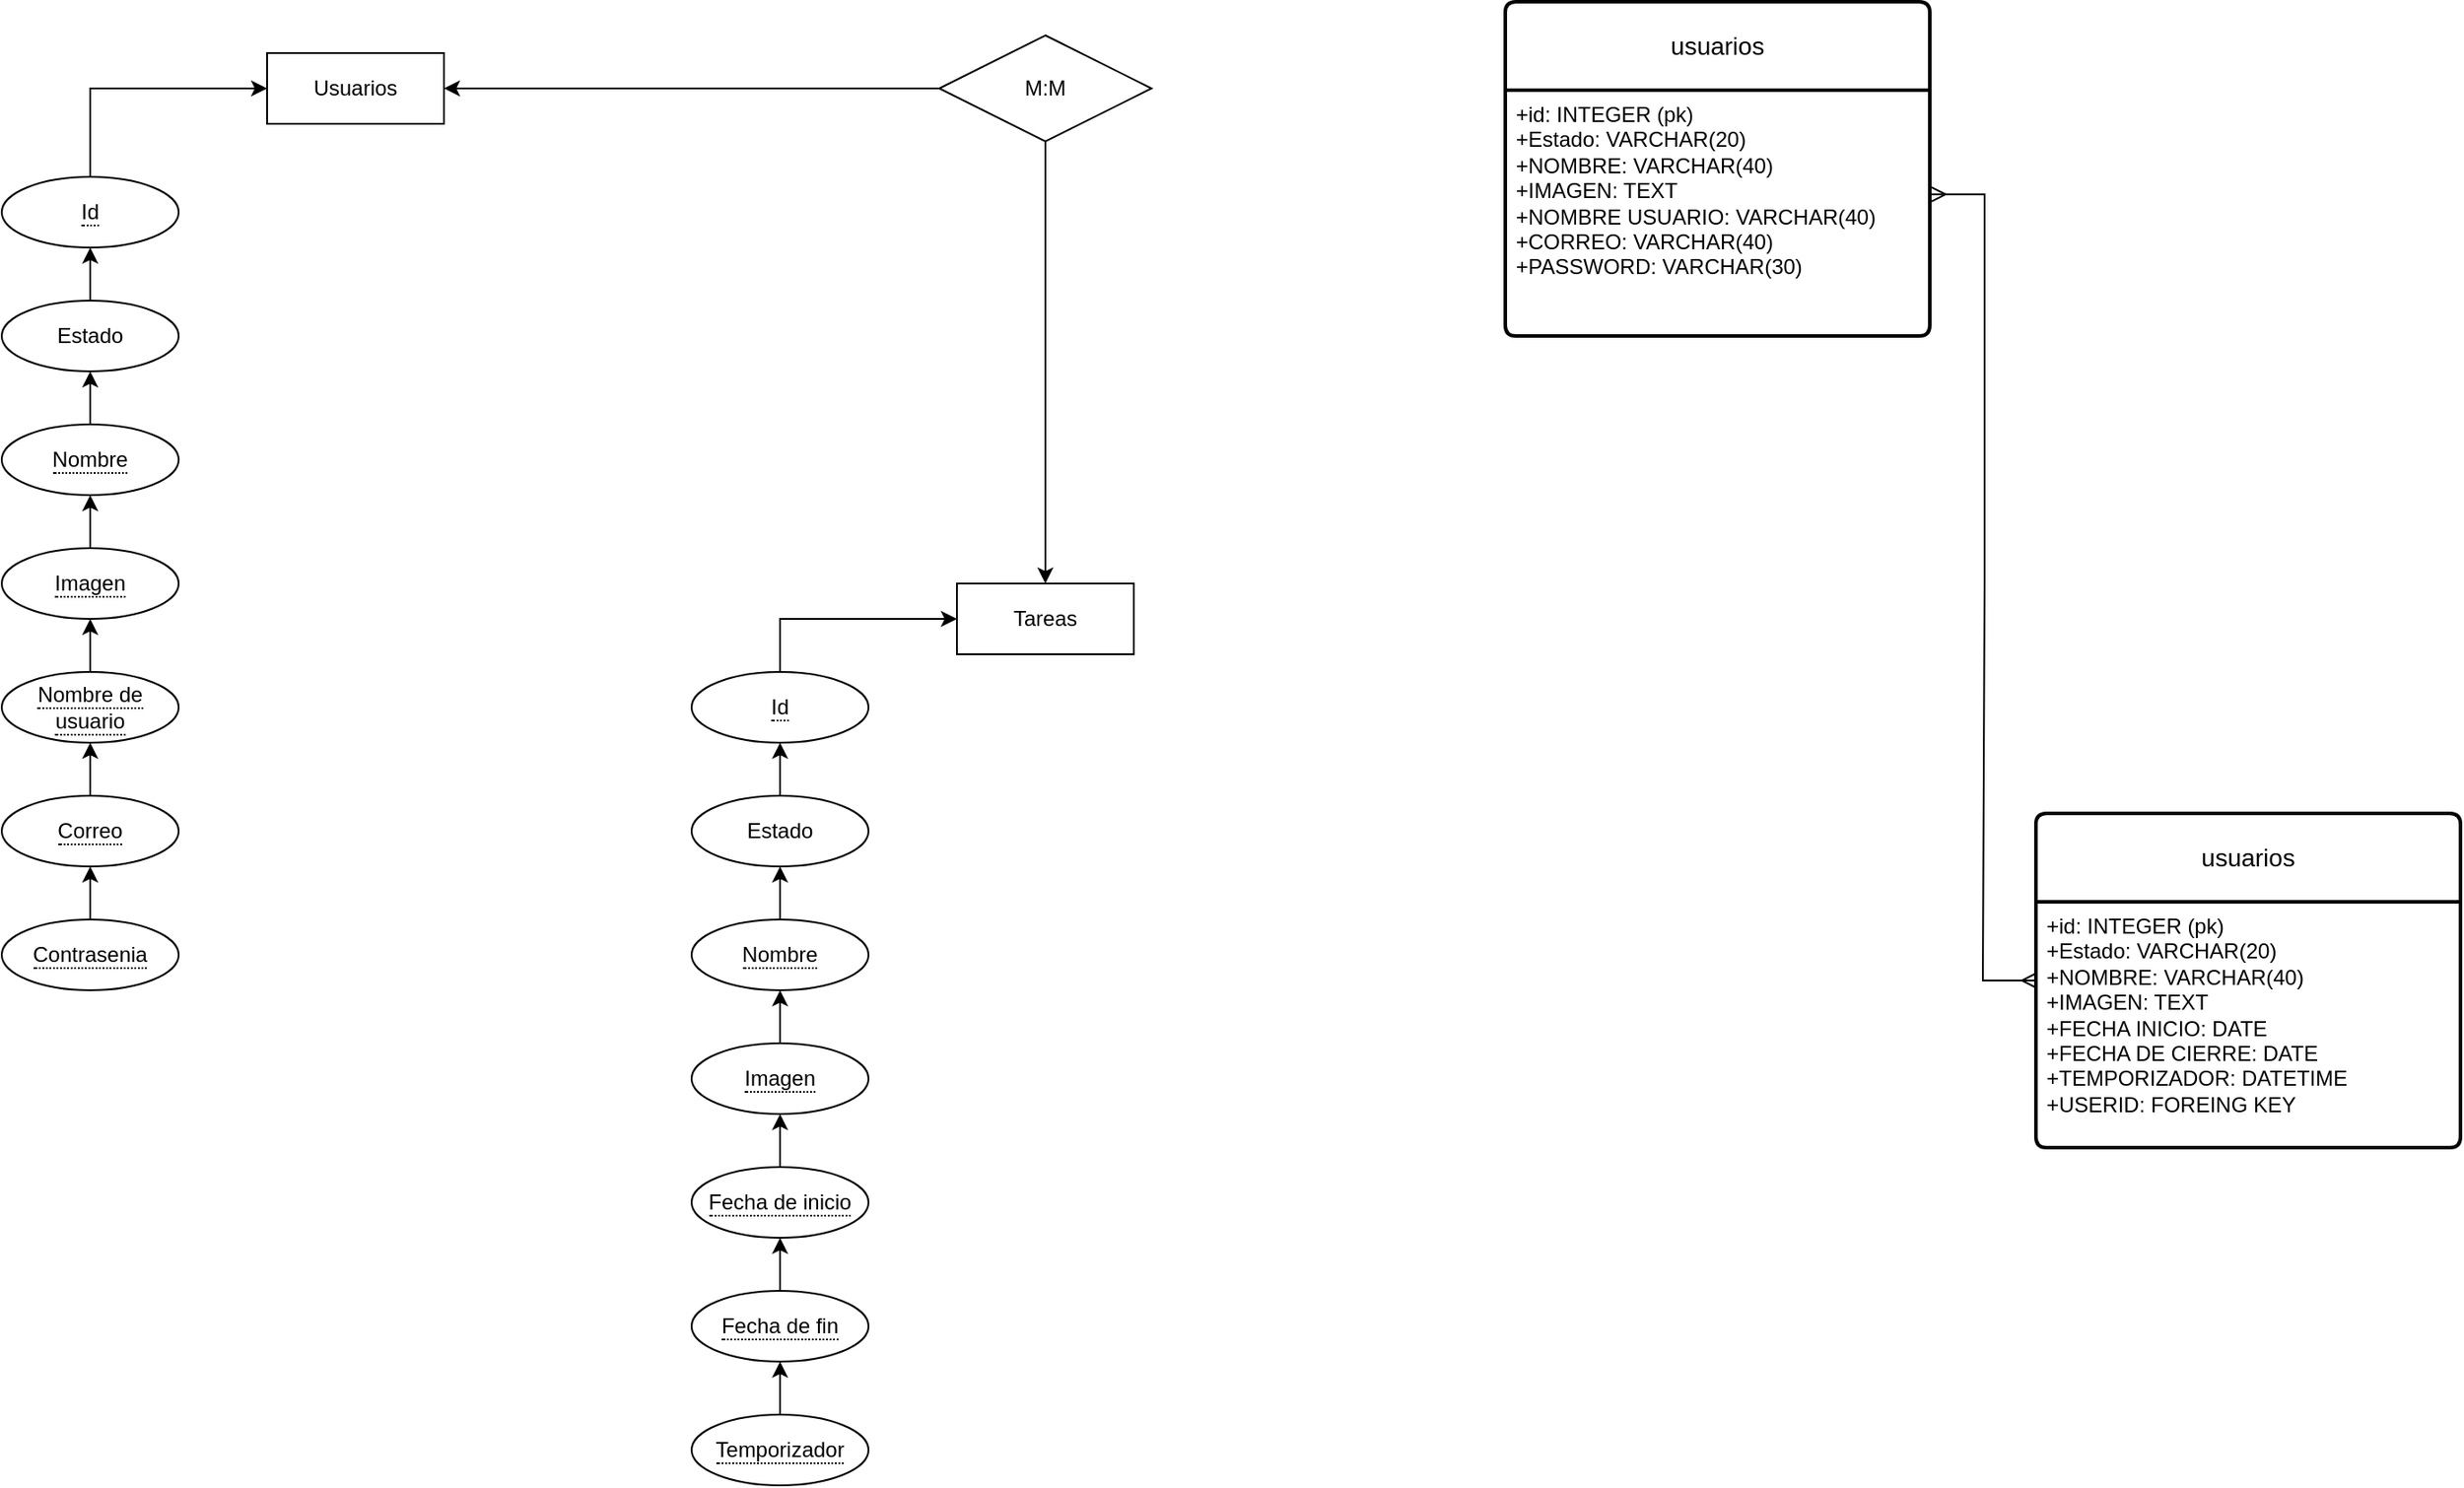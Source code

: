 <mxfile version="22.1.21" type="github">
  <diagram name="Página-1" id="t9sZGeA3UtfjvMpdHqfp">
    <mxGraphModel dx="1434" dy="746" grid="1" gridSize="10" guides="1" tooltips="1" connect="1" arrows="1" fold="1" page="1" pageScale="1" pageWidth="827" pageHeight="1169" math="0" shadow="0">
      <root>
        <mxCell id="0" />
        <mxCell id="1" parent="0" />
        <mxCell id="4ciez_hd8-WoxLsswLyC-1" value="Usuarios" style="whiteSpace=wrap;html=1;align=center;" parent="1" vertex="1">
          <mxGeometry x="220" y="100" width="100" height="40" as="geometry" />
        </mxCell>
        <mxCell id="4ciez_hd8-WoxLsswLyC-2" value="Tareas" style="whiteSpace=wrap;html=1;align=center;" parent="1" vertex="1">
          <mxGeometry x="610" y="400" width="100" height="40" as="geometry" />
        </mxCell>
        <mxCell id="4ciez_hd8-WoxLsswLyC-20" style="edgeStyle=orthogonalEdgeStyle;rounded=0;orthogonalLoop=1;jettySize=auto;html=1;entryX=0;entryY=0.5;entryDx=0;entryDy=0;" parent="1" source="4ciez_hd8-WoxLsswLyC-6" target="4ciez_hd8-WoxLsswLyC-1" edge="1">
          <mxGeometry relative="1" as="geometry">
            <Array as="points">
              <mxPoint x="120" y="120" />
            </Array>
          </mxGeometry>
        </mxCell>
        <mxCell id="4ciez_hd8-WoxLsswLyC-6" value="&lt;span style=&quot;border-bottom: 1px dotted&quot;&gt;Id&lt;/span&gt;" style="ellipse;whiteSpace=wrap;html=1;align=center;" parent="1" vertex="1">
          <mxGeometry x="70" y="170" width="100" height="40" as="geometry" />
        </mxCell>
        <mxCell id="4ciez_hd8-WoxLsswLyC-19" style="edgeStyle=orthogonalEdgeStyle;rounded=0;orthogonalLoop=1;jettySize=auto;html=1;" parent="1" source="4ciez_hd8-WoxLsswLyC-7" target="4ciez_hd8-WoxLsswLyC-6" edge="1">
          <mxGeometry relative="1" as="geometry" />
        </mxCell>
        <mxCell id="4ciez_hd8-WoxLsswLyC-7" value="Estado" style="ellipse;whiteSpace=wrap;html=1;align=center;" parent="1" vertex="1">
          <mxGeometry x="70" y="240" width="100" height="40" as="geometry" />
        </mxCell>
        <mxCell id="4ciez_hd8-WoxLsswLyC-18" style="edgeStyle=orthogonalEdgeStyle;rounded=0;orthogonalLoop=1;jettySize=auto;html=1;" parent="1" source="4ciez_hd8-WoxLsswLyC-8" target="4ciez_hd8-WoxLsswLyC-7" edge="1">
          <mxGeometry relative="1" as="geometry" />
        </mxCell>
        <mxCell id="4ciez_hd8-WoxLsswLyC-8" value="&lt;span style=&quot;border-bottom: 1px dotted&quot;&gt;Nombre&lt;/span&gt;" style="ellipse;whiteSpace=wrap;html=1;align=center;" parent="1" vertex="1">
          <mxGeometry x="70" y="310" width="100" height="40" as="geometry" />
        </mxCell>
        <mxCell id="4ciez_hd8-WoxLsswLyC-17" style="edgeStyle=orthogonalEdgeStyle;rounded=0;orthogonalLoop=1;jettySize=auto;html=1;" parent="1" source="4ciez_hd8-WoxLsswLyC-9" target="4ciez_hd8-WoxLsswLyC-8" edge="1">
          <mxGeometry relative="1" as="geometry" />
        </mxCell>
        <mxCell id="4ciez_hd8-WoxLsswLyC-9" value="&lt;span style=&quot;border-bottom: 1px dotted&quot;&gt;Imagen&lt;/span&gt;" style="ellipse;whiteSpace=wrap;html=1;align=center;" parent="1" vertex="1">
          <mxGeometry x="70" y="380" width="100" height="40" as="geometry" />
        </mxCell>
        <mxCell id="4ciez_hd8-WoxLsswLyC-16" style="edgeStyle=orthogonalEdgeStyle;rounded=0;orthogonalLoop=1;jettySize=auto;html=1;" parent="1" source="4ciez_hd8-WoxLsswLyC-10" target="4ciez_hd8-WoxLsswLyC-9" edge="1">
          <mxGeometry relative="1" as="geometry" />
        </mxCell>
        <mxCell id="4ciez_hd8-WoxLsswLyC-10" value="&lt;span style=&quot;border-bottom: 1px dotted&quot;&gt;Nombre de usuario&lt;/span&gt;" style="ellipse;whiteSpace=wrap;html=1;align=center;" parent="1" vertex="1">
          <mxGeometry x="70" y="450" width="100" height="40" as="geometry" />
        </mxCell>
        <mxCell id="4ciez_hd8-WoxLsswLyC-15" style="edgeStyle=orthogonalEdgeStyle;rounded=0;orthogonalLoop=1;jettySize=auto;html=1;" parent="1" source="4ciez_hd8-WoxLsswLyC-11" target="4ciez_hd8-WoxLsswLyC-10" edge="1">
          <mxGeometry relative="1" as="geometry" />
        </mxCell>
        <mxCell id="4ciez_hd8-WoxLsswLyC-11" value="&lt;span style=&quot;border-bottom: 1px dotted&quot;&gt;Correo&lt;/span&gt;" style="ellipse;whiteSpace=wrap;html=1;align=center;" parent="1" vertex="1">
          <mxGeometry x="70" y="520" width="100" height="40" as="geometry" />
        </mxCell>
        <mxCell id="4ciez_hd8-WoxLsswLyC-14" style="edgeStyle=orthogonalEdgeStyle;rounded=0;orthogonalLoop=1;jettySize=auto;html=1;entryX=0.5;entryY=1;entryDx=0;entryDy=0;" parent="1" source="4ciez_hd8-WoxLsswLyC-12" target="4ciez_hd8-WoxLsswLyC-11" edge="1">
          <mxGeometry relative="1" as="geometry" />
        </mxCell>
        <mxCell id="4ciez_hd8-WoxLsswLyC-12" value="&lt;span style=&quot;border-bottom: 1px dotted&quot;&gt;Contrasenia&lt;/span&gt;" style="ellipse;whiteSpace=wrap;html=1;align=center;" parent="1" vertex="1">
          <mxGeometry x="70" y="590" width="100" height="40" as="geometry" />
        </mxCell>
        <mxCell id="4ciez_hd8-WoxLsswLyC-34" style="edgeStyle=orthogonalEdgeStyle;rounded=0;orthogonalLoop=1;jettySize=auto;html=1;entryX=0;entryY=0.5;entryDx=0;entryDy=0;" parent="1" source="4ciez_hd8-WoxLsswLyC-21" target="4ciez_hd8-WoxLsswLyC-2" edge="1">
          <mxGeometry relative="1" as="geometry">
            <Array as="points">
              <mxPoint x="510" y="420" />
            </Array>
          </mxGeometry>
        </mxCell>
        <mxCell id="4ciez_hd8-WoxLsswLyC-21" value="&lt;span style=&quot;border-bottom: 1px dotted&quot;&gt;Id&lt;/span&gt;" style="ellipse;whiteSpace=wrap;html=1;align=center;" parent="1" vertex="1">
          <mxGeometry x="460" y="450" width="100" height="40" as="geometry" />
        </mxCell>
        <mxCell id="4ciez_hd8-WoxLsswLyC-22" style="edgeStyle=orthogonalEdgeStyle;rounded=0;orthogonalLoop=1;jettySize=auto;html=1;" parent="1" source="4ciez_hd8-WoxLsswLyC-23" target="4ciez_hd8-WoxLsswLyC-21" edge="1">
          <mxGeometry relative="1" as="geometry" />
        </mxCell>
        <mxCell id="4ciez_hd8-WoxLsswLyC-23" value="Estado" style="ellipse;whiteSpace=wrap;html=1;align=center;" parent="1" vertex="1">
          <mxGeometry x="460" y="520" width="100" height="40" as="geometry" />
        </mxCell>
        <mxCell id="4ciez_hd8-WoxLsswLyC-24" style="edgeStyle=orthogonalEdgeStyle;rounded=0;orthogonalLoop=1;jettySize=auto;html=1;" parent="1" source="4ciez_hd8-WoxLsswLyC-25" target="4ciez_hd8-WoxLsswLyC-23" edge="1">
          <mxGeometry relative="1" as="geometry" />
        </mxCell>
        <mxCell id="4ciez_hd8-WoxLsswLyC-25" value="&lt;span style=&quot;border-bottom: 1px dotted&quot;&gt;Nombre&lt;/span&gt;" style="ellipse;whiteSpace=wrap;html=1;align=center;" parent="1" vertex="1">
          <mxGeometry x="460" y="590" width="100" height="40" as="geometry" />
        </mxCell>
        <mxCell id="4ciez_hd8-WoxLsswLyC-26" style="edgeStyle=orthogonalEdgeStyle;rounded=0;orthogonalLoop=1;jettySize=auto;html=1;" parent="1" source="4ciez_hd8-WoxLsswLyC-27" target="4ciez_hd8-WoxLsswLyC-25" edge="1">
          <mxGeometry relative="1" as="geometry" />
        </mxCell>
        <mxCell id="4ciez_hd8-WoxLsswLyC-27" value="&lt;span style=&quot;border-bottom: 1px dotted&quot;&gt;Imagen&lt;/span&gt;" style="ellipse;whiteSpace=wrap;html=1;align=center;" parent="1" vertex="1">
          <mxGeometry x="460" y="660" width="100" height="40" as="geometry" />
        </mxCell>
        <mxCell id="4ciez_hd8-WoxLsswLyC-28" style="edgeStyle=orthogonalEdgeStyle;rounded=0;orthogonalLoop=1;jettySize=auto;html=1;" parent="1" source="4ciez_hd8-WoxLsswLyC-29" target="4ciez_hd8-WoxLsswLyC-27" edge="1">
          <mxGeometry relative="1" as="geometry" />
        </mxCell>
        <mxCell id="4ciez_hd8-WoxLsswLyC-29" value="&lt;span style=&quot;border-bottom: 1px dotted&quot;&gt;Fecha de inicio&lt;/span&gt;" style="ellipse;whiteSpace=wrap;html=1;align=center;" parent="1" vertex="1">
          <mxGeometry x="460" y="730" width="100" height="40" as="geometry" />
        </mxCell>
        <mxCell id="4ciez_hd8-WoxLsswLyC-30" style="edgeStyle=orthogonalEdgeStyle;rounded=0;orthogonalLoop=1;jettySize=auto;html=1;" parent="1" source="4ciez_hd8-WoxLsswLyC-31" target="4ciez_hd8-WoxLsswLyC-29" edge="1">
          <mxGeometry relative="1" as="geometry" />
        </mxCell>
        <mxCell id="4ciez_hd8-WoxLsswLyC-31" value="&lt;span style=&quot;border-bottom: 1px dotted&quot;&gt;Fecha de fin&lt;/span&gt;" style="ellipse;whiteSpace=wrap;html=1;align=center;" parent="1" vertex="1">
          <mxGeometry x="460" y="800" width="100" height="40" as="geometry" />
        </mxCell>
        <mxCell id="4ciez_hd8-WoxLsswLyC-32" style="edgeStyle=orthogonalEdgeStyle;rounded=0;orthogonalLoop=1;jettySize=auto;html=1;entryX=0.5;entryY=1;entryDx=0;entryDy=0;" parent="1" source="4ciez_hd8-WoxLsswLyC-33" target="4ciez_hd8-WoxLsswLyC-31" edge="1">
          <mxGeometry relative="1" as="geometry" />
        </mxCell>
        <mxCell id="4ciez_hd8-WoxLsswLyC-33" value="&lt;span style=&quot;border-bottom: 1px dotted&quot;&gt;Temporizador&lt;/span&gt;" style="ellipse;whiteSpace=wrap;html=1;align=center;" parent="1" vertex="1">
          <mxGeometry x="460" y="870" width="100" height="40" as="geometry" />
        </mxCell>
        <mxCell id="4ciez_hd8-WoxLsswLyC-39" style="edgeStyle=orthogonalEdgeStyle;rounded=0;orthogonalLoop=1;jettySize=auto;html=1;entryX=1;entryY=0.5;entryDx=0;entryDy=0;" parent="1" source="4ciez_hd8-WoxLsswLyC-35" target="4ciez_hd8-WoxLsswLyC-1" edge="1">
          <mxGeometry relative="1" as="geometry" />
        </mxCell>
        <mxCell id="4ciez_hd8-WoxLsswLyC-40" style="edgeStyle=orthogonalEdgeStyle;rounded=0;orthogonalLoop=1;jettySize=auto;html=1;entryX=0.5;entryY=0;entryDx=0;entryDy=0;" parent="1" source="4ciez_hd8-WoxLsswLyC-35" target="4ciez_hd8-WoxLsswLyC-2" edge="1">
          <mxGeometry relative="1" as="geometry" />
        </mxCell>
        <mxCell id="4ciez_hd8-WoxLsswLyC-35" value="M:M" style="shape=rhombus;perimeter=rhombusPerimeter;whiteSpace=wrap;html=1;align=center;" parent="1" vertex="1">
          <mxGeometry x="600" y="90" width="120" height="60" as="geometry" />
        </mxCell>
        <mxCell id="cdGnJQXptBOP3B12xTY_-1" value="usuarios" style="swimlane;childLayout=stackLayout;horizontal=1;startSize=50;horizontalStack=0;rounded=1;fontSize=14;fontStyle=0;strokeWidth=2;resizeParent=0;resizeLast=1;shadow=0;dashed=0;align=center;arcSize=4;whiteSpace=wrap;html=1;" vertex="1" parent="1">
          <mxGeometry x="920" y="71" width="240" height="189" as="geometry" />
        </mxCell>
        <mxCell id="cdGnJQXptBOP3B12xTY_-2" value="+id: INTEGER (pk)&lt;br&gt;+Estado: VARCHAR(20)&lt;br&gt;+NOMBRE: VARCHAR(40)&lt;br&gt;+IMAGEN: TEXT&lt;br&gt;+NOMBRE USUARIO: VARCHAR(40)&lt;br&gt;+CORREO: VARCHAR(40)&lt;br&gt;+PASSWORD: VARCHAR(30)" style="align=left;strokeColor=none;fillColor=none;spacingLeft=4;fontSize=12;verticalAlign=top;resizable=0;rotatable=0;part=1;html=1;" vertex="1" parent="cdGnJQXptBOP3B12xTY_-1">
          <mxGeometry y="50" width="240" height="139" as="geometry" />
        </mxCell>
        <mxCell id="cdGnJQXptBOP3B12xTY_-3" value="usuarios" style="swimlane;childLayout=stackLayout;horizontal=1;startSize=50;horizontalStack=0;rounded=1;fontSize=14;fontStyle=0;strokeWidth=2;resizeParent=0;resizeLast=1;shadow=0;dashed=0;align=center;arcSize=4;whiteSpace=wrap;html=1;" vertex="1" parent="1">
          <mxGeometry x="1220" y="530" width="240" height="189" as="geometry" />
        </mxCell>
        <mxCell id="cdGnJQXptBOP3B12xTY_-4" value="+id: INTEGER (pk)&lt;br&gt;+Estado: VARCHAR(20)&lt;br&gt;+NOMBRE: VARCHAR(40)&lt;br&gt;+IMAGEN: TEXT&lt;br&gt;+FECHA INICIO: DATE&lt;br&gt;+FECHA DE CIERRE: DATE&lt;br&gt;+TEMPORIZADOR: DATETIME&lt;br&gt;+USERID: FOREING KEY" style="align=left;strokeColor=none;fillColor=none;spacingLeft=4;fontSize=12;verticalAlign=top;resizable=0;rotatable=0;part=1;html=1;" vertex="1" parent="cdGnJQXptBOP3B12xTY_-3">
          <mxGeometry y="50" width="240" height="139" as="geometry" />
        </mxCell>
        <mxCell id="cdGnJQXptBOP3B12xTY_-5" value="" style="edgeStyle=entityRelationEdgeStyle;fontSize=12;html=1;endArrow=ERmany;startArrow=ERmany;rounded=0;exitX=1.004;exitY=0.424;exitDx=0;exitDy=0;exitPerimeter=0;entryX=0;entryY=0.5;entryDx=0;entryDy=0;" edge="1" parent="1" source="cdGnJQXptBOP3B12xTY_-2" target="cdGnJQXptBOP3B12xTY_-3">
          <mxGeometry width="100" height="100" relative="1" as="geometry">
            <mxPoint x="1180" y="200" as="sourcePoint" />
            <mxPoint x="1280" y="100" as="targetPoint" />
          </mxGeometry>
        </mxCell>
      </root>
    </mxGraphModel>
  </diagram>
</mxfile>
